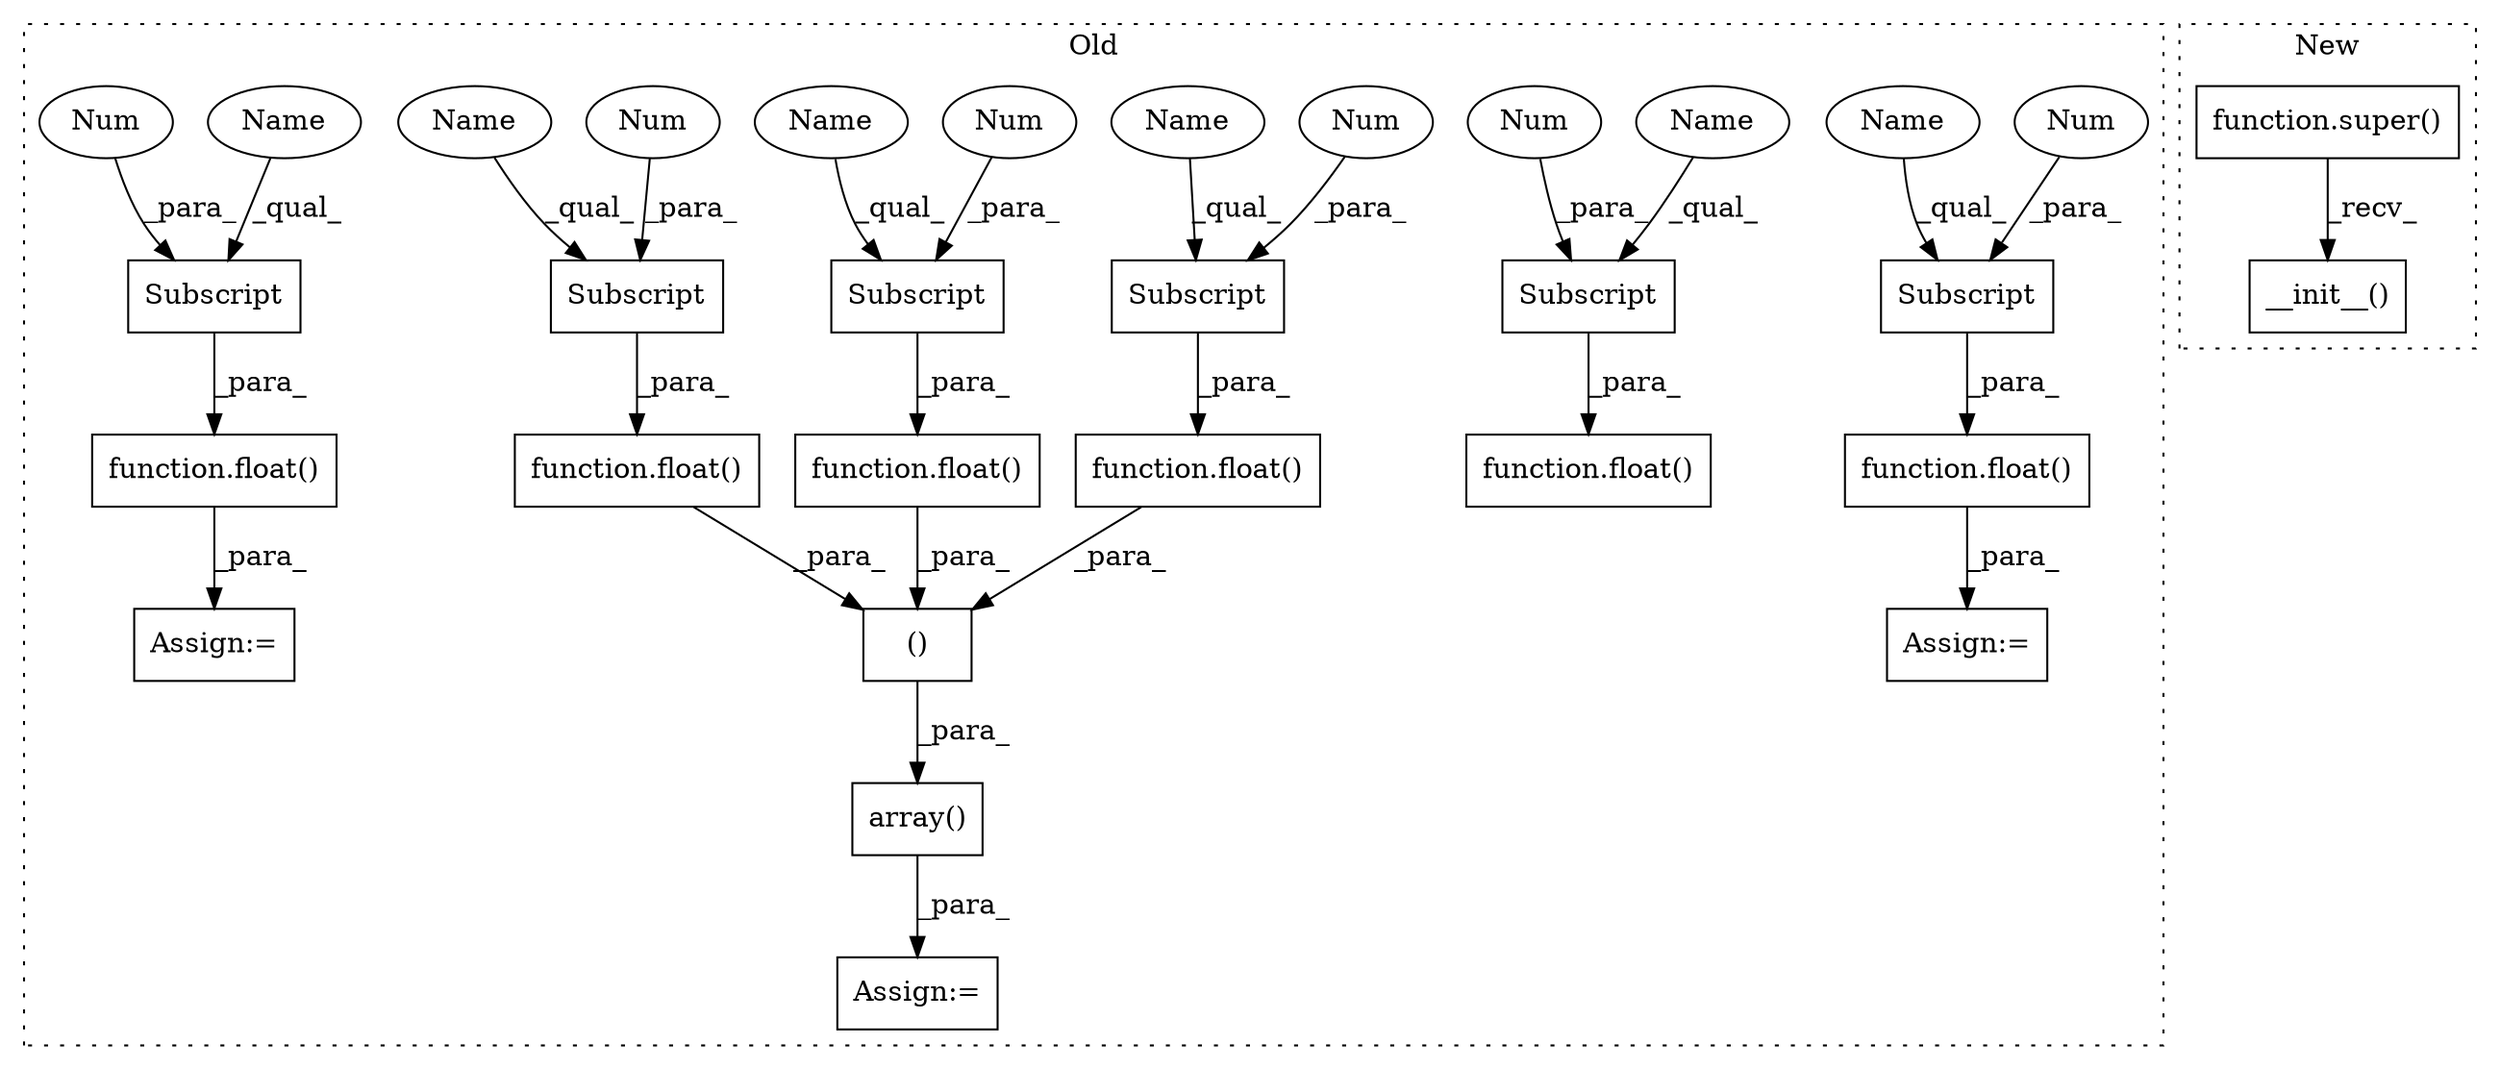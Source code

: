 digraph G {
subgraph cluster0 {
1 [label="function.float()" a="75" s="6286,6301" l="6,1" shape="box"];
3 [label="()" a="54" s="6266" l="36" shape="box"];
4 [label="Subscript" a="63" s="6292,0" l="9,0" shape="box"];
5 [label="Subscript" a="63" s="6274,0" l="9,0" shape="box"];
6 [label="array()" a="75" s="6227,6303" l="22,31" shape="box"];
7 [label="Subscript" a="63" s="6256,0" l="9,0" shape="box"];
8 [label="function.float()" a="75" s="6268,6283" l="6,1" shape="box"];
9 [label="Subscript" a="63" s="6131,0" l="8,0" shape="box"];
10 [label="function.float()" a="75" s="6250,6265" l="6,1" shape="box"];
11 [label="Subscript" a="63" s="6164,0" l="8,0" shape="box"];
12 [label="function.float()" a="75" s="6158,6172" l="6,1" shape="box"];
13 [label="Subscript" a="63" s="6197,0" l="9,0" shape="box"];
14 [label="function.float()" a="75" s="6191,6206" l="6,1" shape="box"];
16 [label="Num" a="76" s="6298" l="2" shape="ellipse"];
17 [label="function.float()" a="75" s="6125,6139" l="6,1" shape="box"];
18 [label="Num" a="76" s="6137" l="1" shape="ellipse"];
19 [label="Num" a="76" s="6170" l="1" shape="ellipse"];
20 [label="Num" a="76" s="6262" l="2" shape="ellipse"];
21 [label="Num" a="76" s="6280" l="2" shape="ellipse"];
22 [label="Num" a="76" s="6203" l="2" shape="ellipse"];
23 [label="Assign:=" a="68" s="6122" l="3" shape="box"];
24 [label="Assign:=" a="68" s="6224" l="3" shape="box"];
25 [label="Assign:=" a="68" s="6188" l="3" shape="box"];
26 [label="Name" a="87" s="6292" l="5" shape="ellipse"];
27 [label="Name" a="87" s="6164" l="5" shape="ellipse"];
28 [label="Name" a="87" s="6256" l="5" shape="ellipse"];
29 [label="Name" a="87" s="6131" l="5" shape="ellipse"];
30 [label="Name" a="87" s="6274" l="5" shape="ellipse"];
31 [label="Name" a="87" s="6197" l="5" shape="ellipse"];
label = "Old";
style="dotted";
}
subgraph cluster1 {
2 [label="function.super()" a="75" s="6573" l="7" shape="box"];
15 [label="__init__()" a="75" s="6573,6644" l="17,1" shape="box"];
label = "New";
style="dotted";
}
1 -> 3 [label="_para_"];
2 -> 15 [label="_recv_"];
3 -> 6 [label="_para_"];
4 -> 1 [label="_para_"];
5 -> 8 [label="_para_"];
6 -> 24 [label="_para_"];
7 -> 10 [label="_para_"];
8 -> 3 [label="_para_"];
9 -> 17 [label="_para_"];
10 -> 3 [label="_para_"];
11 -> 12 [label="_para_"];
13 -> 14 [label="_para_"];
14 -> 25 [label="_para_"];
16 -> 4 [label="_para_"];
17 -> 23 [label="_para_"];
18 -> 9 [label="_para_"];
19 -> 11 [label="_para_"];
20 -> 7 [label="_para_"];
21 -> 5 [label="_para_"];
22 -> 13 [label="_para_"];
26 -> 4 [label="_qual_"];
27 -> 11 [label="_qual_"];
28 -> 7 [label="_qual_"];
29 -> 9 [label="_qual_"];
30 -> 5 [label="_qual_"];
31 -> 13 [label="_qual_"];
}